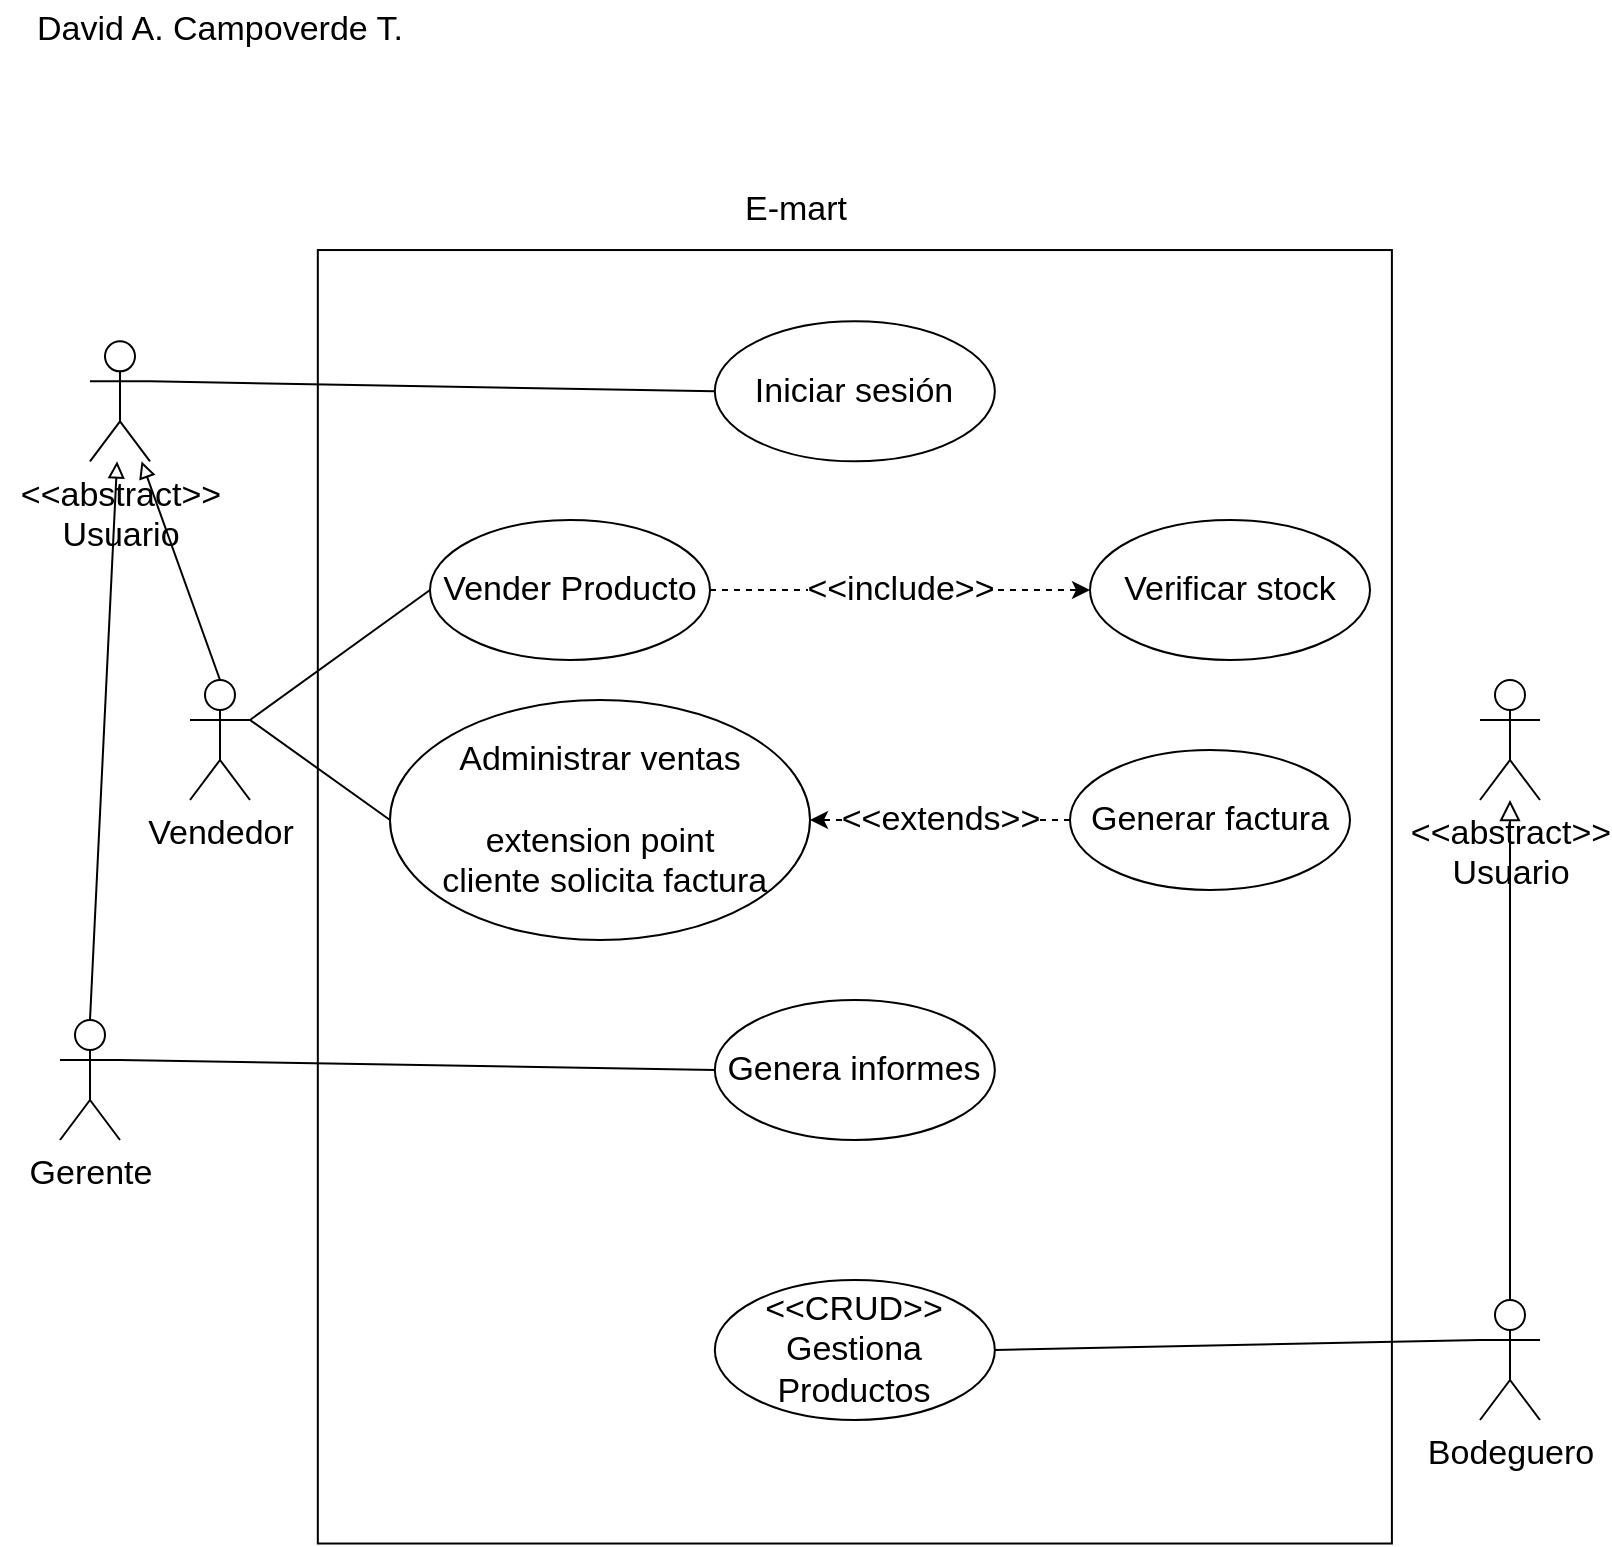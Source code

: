 <mxfile version="20.5.3" type="device"><diagram id="0AGSHccnSKbMbdQi1ixj" name="Página-1"><mxGraphModel dx="1483" dy="816" grid="1" gridSize="10" guides="1" tooltips="1" connect="1" arrows="1" fold="1" page="1" pageScale="1" pageWidth="827" pageHeight="1169" math="0" shadow="0"><root><mxCell id="0"/><mxCell id="1" parent="0"/><mxCell id="7XktRtAO5bd4YoJ1FPje-39" value="" style="rounded=0;whiteSpace=wrap;html=1;strokeWidth=1;fontSize=17;rotation=90;" parent="1" vertex="1"><mxGeometry x="124.06" y="199.87" width="646.74" height="537.04" as="geometry"/></mxCell><mxCell id="D0CchrLRtSeRbbIHxzLi-10" style="rounded=0;orthogonalLoop=1;jettySize=auto;html=1;exitX=1;exitY=0.333;exitDx=0;exitDy=0;exitPerimeter=0;entryX=0;entryY=0.5;entryDx=0;entryDy=0;endArrow=none;endFill=0;" edge="1" parent="1" source="7XktRtAO5bd4YoJ1FPje-5" target="7XktRtAO5bd4YoJ1FPje-23"><mxGeometry relative="1" as="geometry"/></mxCell><mxCell id="D0CchrLRtSeRbbIHxzLi-12" style="edgeStyle=none;rounded=0;orthogonalLoop=1;jettySize=auto;html=1;exitX=1;exitY=0.333;exitDx=0;exitDy=0;exitPerimeter=0;entryX=0;entryY=0.5;entryDx=0;entryDy=0;endArrow=none;endFill=0;" edge="1" parent="1" source="7XktRtAO5bd4YoJ1FPje-5" target="D0CchrLRtSeRbbIHxzLi-9"><mxGeometry relative="1" as="geometry"/></mxCell><mxCell id="D0CchrLRtSeRbbIHxzLi-23" style="edgeStyle=none;rounded=0;orthogonalLoop=1;jettySize=auto;html=1;exitX=0.5;exitY=0;exitDx=0;exitDy=0;exitPerimeter=0;fontSize=17;endArrow=block;endFill=0;" edge="1" parent="1" source="7XktRtAO5bd4YoJ1FPje-5" target="D0CchrLRtSeRbbIHxzLi-20"><mxGeometry relative="1" as="geometry"/></mxCell><mxCell id="7XktRtAO5bd4YoJ1FPje-5" value="Vendedor" style="shape=umlActor;verticalLabelPosition=bottom;verticalAlign=top;html=1;fontSize=17;" parent="1" vertex="1"><mxGeometry x="115" y="360" width="30" height="60" as="geometry"/></mxCell><mxCell id="D0CchrLRtSeRbbIHxzLi-11" style="edgeStyle=none;rounded=0;orthogonalLoop=1;jettySize=auto;html=1;exitX=1;exitY=0.333;exitDx=0;exitDy=0;exitPerimeter=0;entryX=0;entryY=0.5;entryDx=0;entryDy=0;endArrow=none;endFill=0;" edge="1" parent="1" source="7XktRtAO5bd4YoJ1FPje-9" target="7XktRtAO5bd4YoJ1FPje-21"><mxGeometry relative="1" as="geometry"/></mxCell><mxCell id="D0CchrLRtSeRbbIHxzLi-24" style="edgeStyle=none;rounded=0;orthogonalLoop=1;jettySize=auto;html=1;exitX=0.5;exitY=0;exitDx=0;exitDy=0;exitPerimeter=0;fontSize=17;endArrow=block;endFill=0;" edge="1" parent="1" source="7XktRtAO5bd4YoJ1FPje-9" target="D0CchrLRtSeRbbIHxzLi-20"><mxGeometry relative="1" as="geometry"/></mxCell><mxCell id="7XktRtAO5bd4YoJ1FPje-9" value="Gerente" style="shape=umlActor;verticalLabelPosition=bottom;verticalAlign=top;html=1;fontSize=17;" parent="1" vertex="1"><mxGeometry x="50" y="530" width="30" height="60" as="geometry"/></mxCell><mxCell id="7XktRtAO5bd4YoJ1FPje-20" value="&amp;lt;&amp;lt;CRUD&amp;gt;&amp;gt;&lt;br&gt;Gestiona&lt;br&gt;Productos" style="ellipse;whiteSpace=wrap;html=1;fontSize=17;" parent="1" vertex="1"><mxGeometry x="377.42" y="660" width="140" height="70" as="geometry"/></mxCell><mxCell id="7XktRtAO5bd4YoJ1FPje-21" value="Genera informes" style="ellipse;whiteSpace=wrap;html=1;fontSize=17;" parent="1" vertex="1"><mxGeometry x="377.42" y="520" width="140" height="70" as="geometry"/></mxCell><mxCell id="7XktRtAO5bd4YoJ1FPje-23" value="Vender Producto" style="ellipse;whiteSpace=wrap;html=1;fontSize=17;" parent="1" vertex="1"><mxGeometry x="235" y="280" width="140" height="70" as="geometry"/></mxCell><mxCell id="7XktRtAO5bd4YoJ1FPje-24" value="Verificar stock" style="ellipse;whiteSpace=wrap;html=1;fontSize=17;" parent="1" vertex="1"><mxGeometry x="565" y="280" width="140" height="70" as="geometry"/></mxCell><mxCell id="7XktRtAO5bd4YoJ1FPje-25" value="Generar factura" style="ellipse;whiteSpace=wrap;html=1;fontSize=17;" parent="1" vertex="1"><mxGeometry x="555" y="395" width="140" height="70" as="geometry"/></mxCell><mxCell id="7XktRtAO5bd4YoJ1FPje-66" value="E-mart" style="text;html=1;strokeColor=none;fillColor=none;align=center;verticalAlign=middle;whiteSpace=wrap;rounded=0;strokeWidth=1;fontSize=17;" parent="1" vertex="1"><mxGeometry x="307.97" y="110" width="220" height="30" as="geometry"/></mxCell><mxCell id="7XktRtAO5bd4YoJ1FPje-67" value="David A. Campoverde T." style="text;html=1;strokeColor=none;fillColor=none;align=center;verticalAlign=middle;whiteSpace=wrap;rounded=0;strokeWidth=1;fontSize=17;" parent="1" vertex="1"><mxGeometry x="20" y="20" width="220" height="30" as="geometry"/></mxCell><mxCell id="D0CchrLRtSeRbbIHxzLi-26" style="edgeStyle=none;rounded=0;orthogonalLoop=1;jettySize=auto;html=1;exitX=0;exitY=0.333;exitDx=0;exitDy=0;exitPerimeter=0;entryX=1;entryY=0.5;entryDx=0;entryDy=0;fontSize=17;endArrow=none;endFill=0;" edge="1" parent="1" source="D0CchrLRtSeRbbIHxzLi-8" target="7XktRtAO5bd4YoJ1FPje-20"><mxGeometry relative="1" as="geometry"/></mxCell><mxCell id="D0CchrLRtSeRbbIHxzLi-29" style="rounded=0;orthogonalLoop=1;jettySize=auto;html=1;exitX=0.5;exitY=0;exitDx=0;exitDy=0;exitPerimeter=0;fontSize=17;endArrow=block;endFill=0;endSize=8;" edge="1" parent="1" source="D0CchrLRtSeRbbIHxzLi-8" target="D0CchrLRtSeRbbIHxzLi-28"><mxGeometry relative="1" as="geometry"/></mxCell><mxCell id="D0CchrLRtSeRbbIHxzLi-8" value="Bodeguero" style="shape=umlActor;verticalLabelPosition=bottom;verticalAlign=top;html=1;fontSize=17;" vertex="1" parent="1"><mxGeometry x="760" y="670" width="30" height="60" as="geometry"/></mxCell><mxCell id="D0CchrLRtSeRbbIHxzLi-9" value="Administrar ventas&lt;br&gt;&lt;br&gt;extension point&lt;br&gt;&amp;nbsp;cliente solicita factura" style="ellipse;whiteSpace=wrap;html=1;fontSize=17;" vertex="1" parent="1"><mxGeometry x="215" y="370" width="210" height="120" as="geometry"/></mxCell><mxCell id="D0CchrLRtSeRbbIHxzLi-15" value="" style="endArrow=classic;html=1;rounded=0;exitX=1;exitY=0.5;exitDx=0;exitDy=0;entryX=0;entryY=0.5;entryDx=0;entryDy=0;dashed=1;" edge="1" parent="1" source="7XktRtAO5bd4YoJ1FPje-23" target="7XktRtAO5bd4YoJ1FPje-24"><mxGeometry relative="1" as="geometry"><mxPoint x="315" y="510" as="sourcePoint"/><mxPoint x="415" y="510" as="targetPoint"/></mxGeometry></mxCell><mxCell id="D0CchrLRtSeRbbIHxzLi-16" value="&lt;span style=&quot;font-size: 17px;&quot;&gt;&amp;lt;&amp;lt;include&amp;gt;&amp;gt;&lt;/span&gt;" style="edgeLabel;resizable=0;html=1;align=center;verticalAlign=middle;" connectable="0" vertex="1" parent="D0CchrLRtSeRbbIHxzLi-15"><mxGeometry relative="1" as="geometry"/></mxCell><mxCell id="D0CchrLRtSeRbbIHxzLi-18" value="" style="endArrow=classic;html=1;rounded=0;dashed=1;fontSize=17;entryX=1;entryY=0.5;entryDx=0;entryDy=0;exitX=0;exitY=0.5;exitDx=0;exitDy=0;" edge="1" parent="1" source="7XktRtAO5bd4YoJ1FPje-25" target="D0CchrLRtSeRbbIHxzLi-9"><mxGeometry relative="1" as="geometry"><mxPoint x="365" y="410" as="sourcePoint"/><mxPoint x="465" y="410" as="targetPoint"/></mxGeometry></mxCell><mxCell id="D0CchrLRtSeRbbIHxzLi-19" value="&amp;lt;&amp;lt;extends&amp;gt;&amp;gt;" style="edgeLabel;resizable=0;html=1;align=center;verticalAlign=middle;fontSize=17;" connectable="0" vertex="1" parent="D0CchrLRtSeRbbIHxzLi-18"><mxGeometry relative="1" as="geometry"/></mxCell><mxCell id="D0CchrLRtSeRbbIHxzLi-22" style="edgeStyle=none;rounded=0;orthogonalLoop=1;jettySize=auto;html=1;exitX=1;exitY=0.333;exitDx=0;exitDy=0;exitPerimeter=0;entryX=0;entryY=0.5;entryDx=0;entryDy=0;fontSize=17;endArrow=none;endFill=0;" edge="1" parent="1" source="D0CchrLRtSeRbbIHxzLi-20" target="D0CchrLRtSeRbbIHxzLi-21"><mxGeometry relative="1" as="geometry"/></mxCell><mxCell id="D0CchrLRtSeRbbIHxzLi-20" value="&amp;lt;&amp;lt;abstract&amp;gt;&amp;gt;&lt;br&gt;Usuario" style="shape=umlActor;verticalLabelPosition=bottom;verticalAlign=top;html=1;fontSize=17;" vertex="1" parent="1"><mxGeometry x="65" y="190.67" width="30" height="60" as="geometry"/></mxCell><mxCell id="D0CchrLRtSeRbbIHxzLi-21" value="Iniciar sesión" style="ellipse;whiteSpace=wrap;html=1;fontSize=17;" vertex="1" parent="1"><mxGeometry x="377.42" y="180.67" width="140" height="70" as="geometry"/></mxCell><mxCell id="D0CchrLRtSeRbbIHxzLi-28" value="&amp;lt;&amp;lt;abstract&amp;gt;&amp;gt;&lt;br&gt;Usuario" style="shape=umlActor;verticalLabelPosition=bottom;verticalAlign=top;html=1;fontSize=17;" vertex="1" parent="1"><mxGeometry x="760" y="360" width="30" height="60" as="geometry"/></mxCell></root></mxGraphModel></diagram></mxfile>